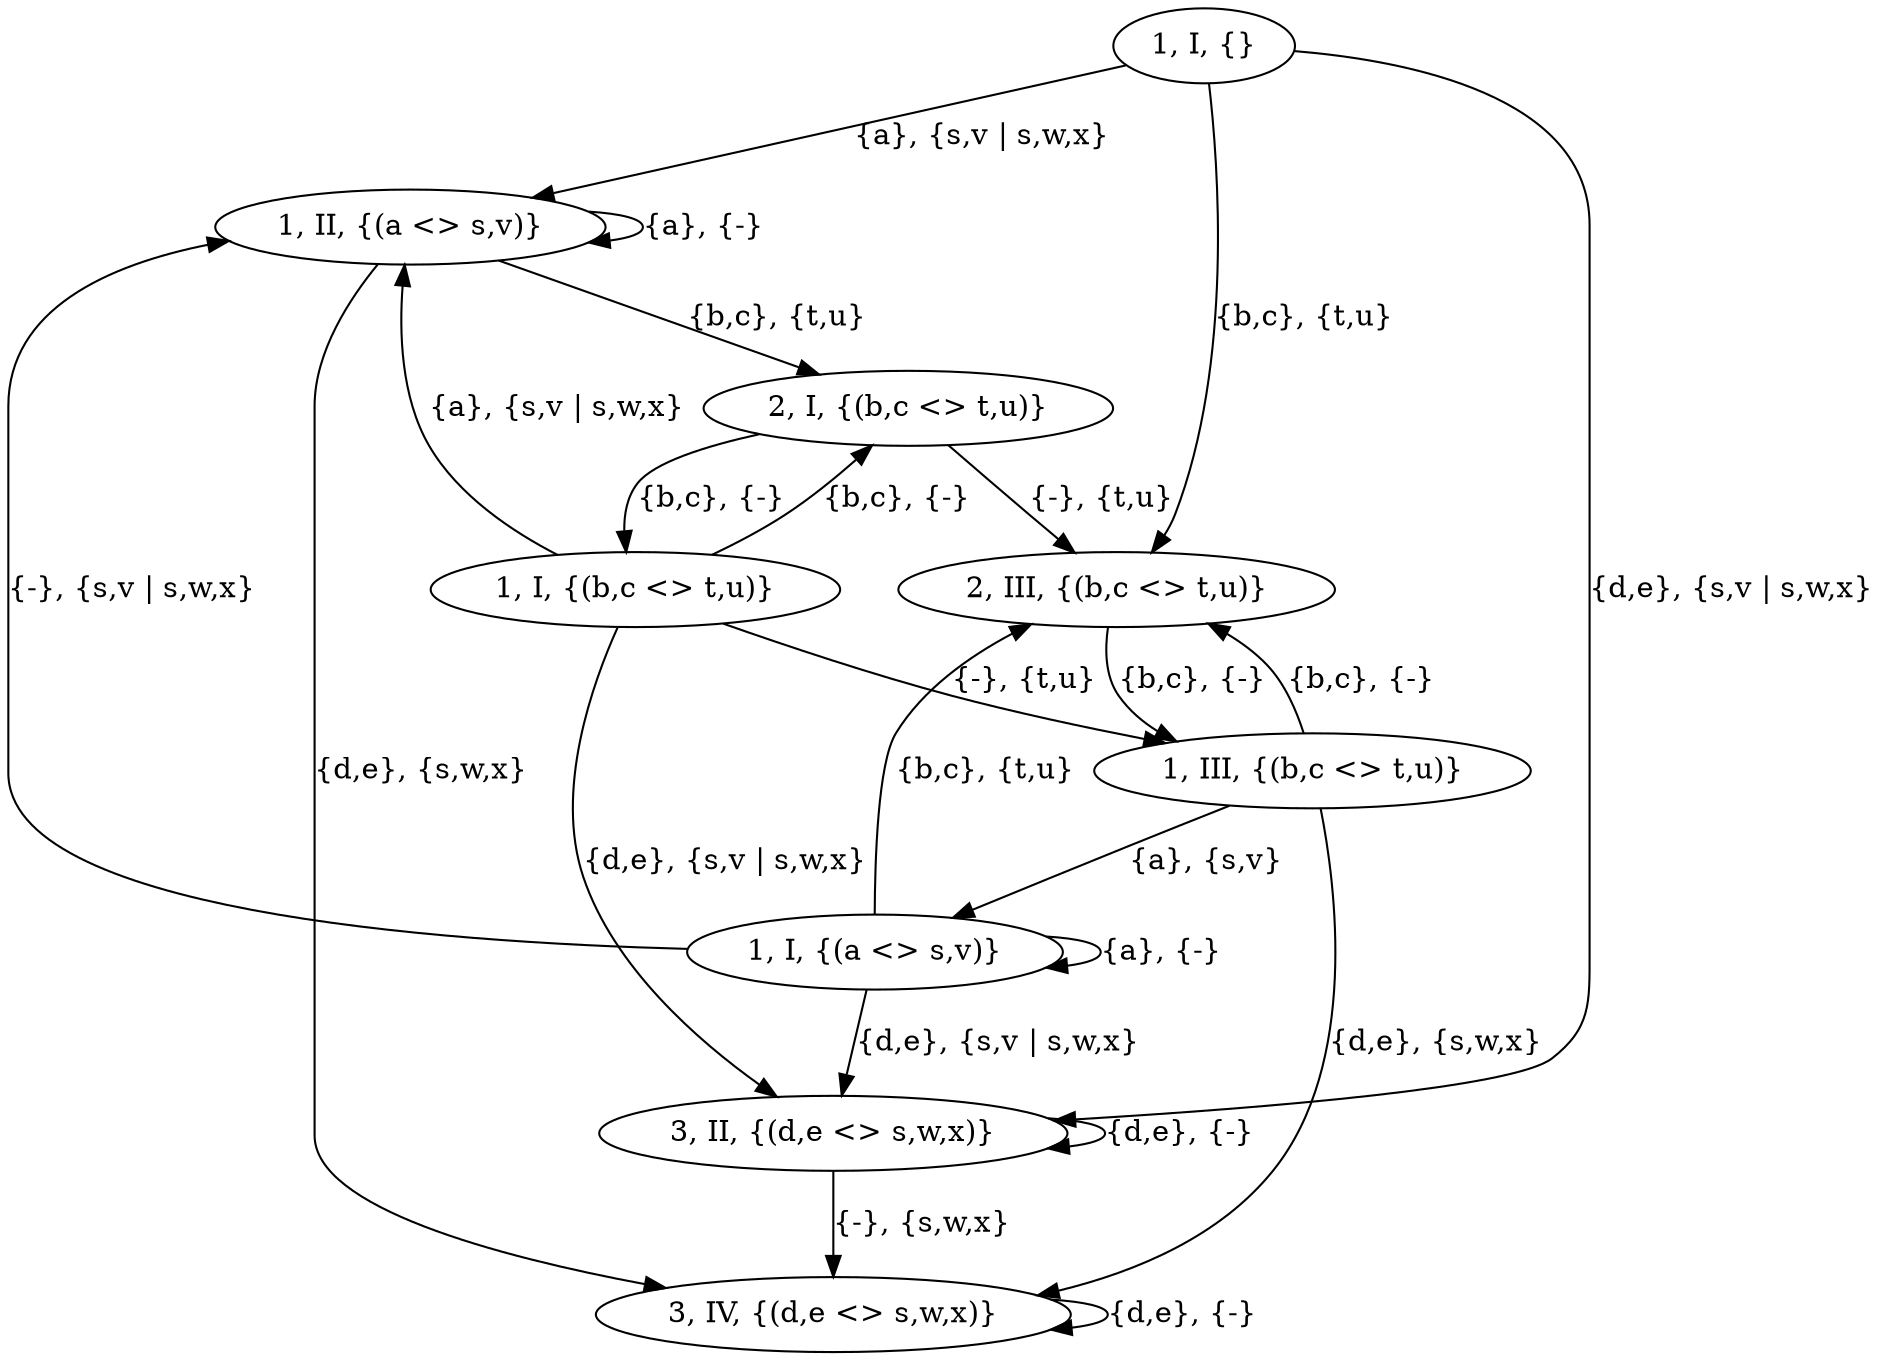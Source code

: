 digraph {
  "1, I, {}" [role="start"]
  "3, IV, {(d,e <> s,w,x)}" [role="end"]

  "1, I, {}" ->  "1, II, {(a <> s,v)}" [label="{a}, {s,v | s,w,x}", gp1="a", gp2="s,v | s,w,x"]
  "1, I, {}" ->  "2, III, {(b,c <> t,u)}" [label="{b,c}, {t,u}", gp1="b,c", gp2="t,u"]
  "1, I, {}" ->  "3, II, {(d,e <> s,w,x)}" [label="{d,e}, {s,v | s,w,x}", gp1="d,e", gp2="s,v | s,w,x"]

  "1, II, {(a <> s,v)}" ->  "2, I, {(b,c <> t,u)}" [label="{b,c}, {t,u}", gp1="b,c", gp2="t,u"]
  "1, II, {(a <> s,v)}" ->  "3, IV, {(d,e <> s,w,x)}" [label="{d,e}, {s,w,x}", gp1="d,e", gp2="s,w,x"]
  "1, II, {(a <> s,v)}" ->  "1, II, {(a <> s,v)}" [label="{a}, {-}", gp1="a", gp2="-"]

  "2, III, {(b,c <> t,u)}" ->  "1, III, {(b,c <> t,u)}" [label="{b,c}, {-}", gp1="b,c", gp2="-"]

  "3, II, {(d,e <> s,w,x)}" ->  "3, II, {(d,e <> s,w,x)}" [label="{d,e}, {-}", gp1="d,e", gp2="-"]
  "3, II, {(d,e <> s,w,x)}" ->  "3, IV, {(d,e <> s,w,x)}" [label="{-}, {s,w,x}", gp1="-", gp2="s,w,x"]

  "2, I, {(b,c <> t,u)}" ->  "1, I, {(b,c <> t,u)}" [label="{b,c}, {-}", gp1="b,c", gp2="-"]
  "2, I, {(b,c <> t,u)}" ->  "2, III, {(b,c <> t,u)}" [label="{-}, {t,u}", gp1="-", gp2="t,u"]

  "3, IV, {(d,e <> s,w,x)}" ->  "3, IV, {(d,e <> s,w,x)}" [label="{d,e}, {-}", gp1="d,e", gp2="-"]

  "1, III, {(b,c <> t,u)}" ->  "1, I, {(a <> s,v)}" [label="{a}, {s,v}", gp1="a", gp2="s,v"]
  "1, III, {(b,c <> t,u)}" ->  "3, IV, {(d,e <> s,w,x)}" [label="{d,e}, {s,w,x}", gp1="d,e", gp2="s,w,x"]
  "1, III, {(b,c <> t,u)}" ->  "2, III, {(b,c <> t,u)}" [label="{b,c}, {-}", gp1="b,c", gp2="-"]

  "1, I, {(b,c <> t,u)}" ->  "1, II, {(a <> s,v)}" [label="{a}, {s,v | s,w,x}", gp1="a", gp2="s,v | s,w,x"]
  "1, I, {(b,c <> t,u)}" ->  "3, II, {(d,e <> s,w,x)}" [label="{d,e}, {s,v | s,w,x}", gp1="d,e", gp2="s,v | s,w,x"]
  "1, I, {(b,c <> t,u)}" ->  "2, I, {(b,c <> t,u)}" [label="{b,c}, {-}", gp1="b,c", gp2="-"]
  "1, I, {(b,c <> t,u)}" ->  "1, III, {(b,c <> t,u)}" [label="{-}, {t,u}", gp1="-", gp2="t,u"]

  "1, I, {(a <> s,v)}" ->  "2, III, {(b,c <> t,u)}" [label="{b,c}, {t,u}", gp1="b,c", gp2="t,u"]
  "1, I, {(a <> s,v)}" ->  "3, II, {(d,e <> s,w,x)}" [label="{d,e}, {s,v | s,w,x}", gp1="d,e", gp2="s,v | s,w,x"]
  "1, I, {(a <> s,v)}" ->  "1, I, {(a <> s,v)}" [label="{a}, {-}", gp1="a", gp2="-"]
  "1, I, {(a <> s,v)}" ->  "1, II, {(a <> s,v)}" [label="{-}, {s,v | s,w,x}", gp1="-", gp2="s,v | s,w,x"]

}
